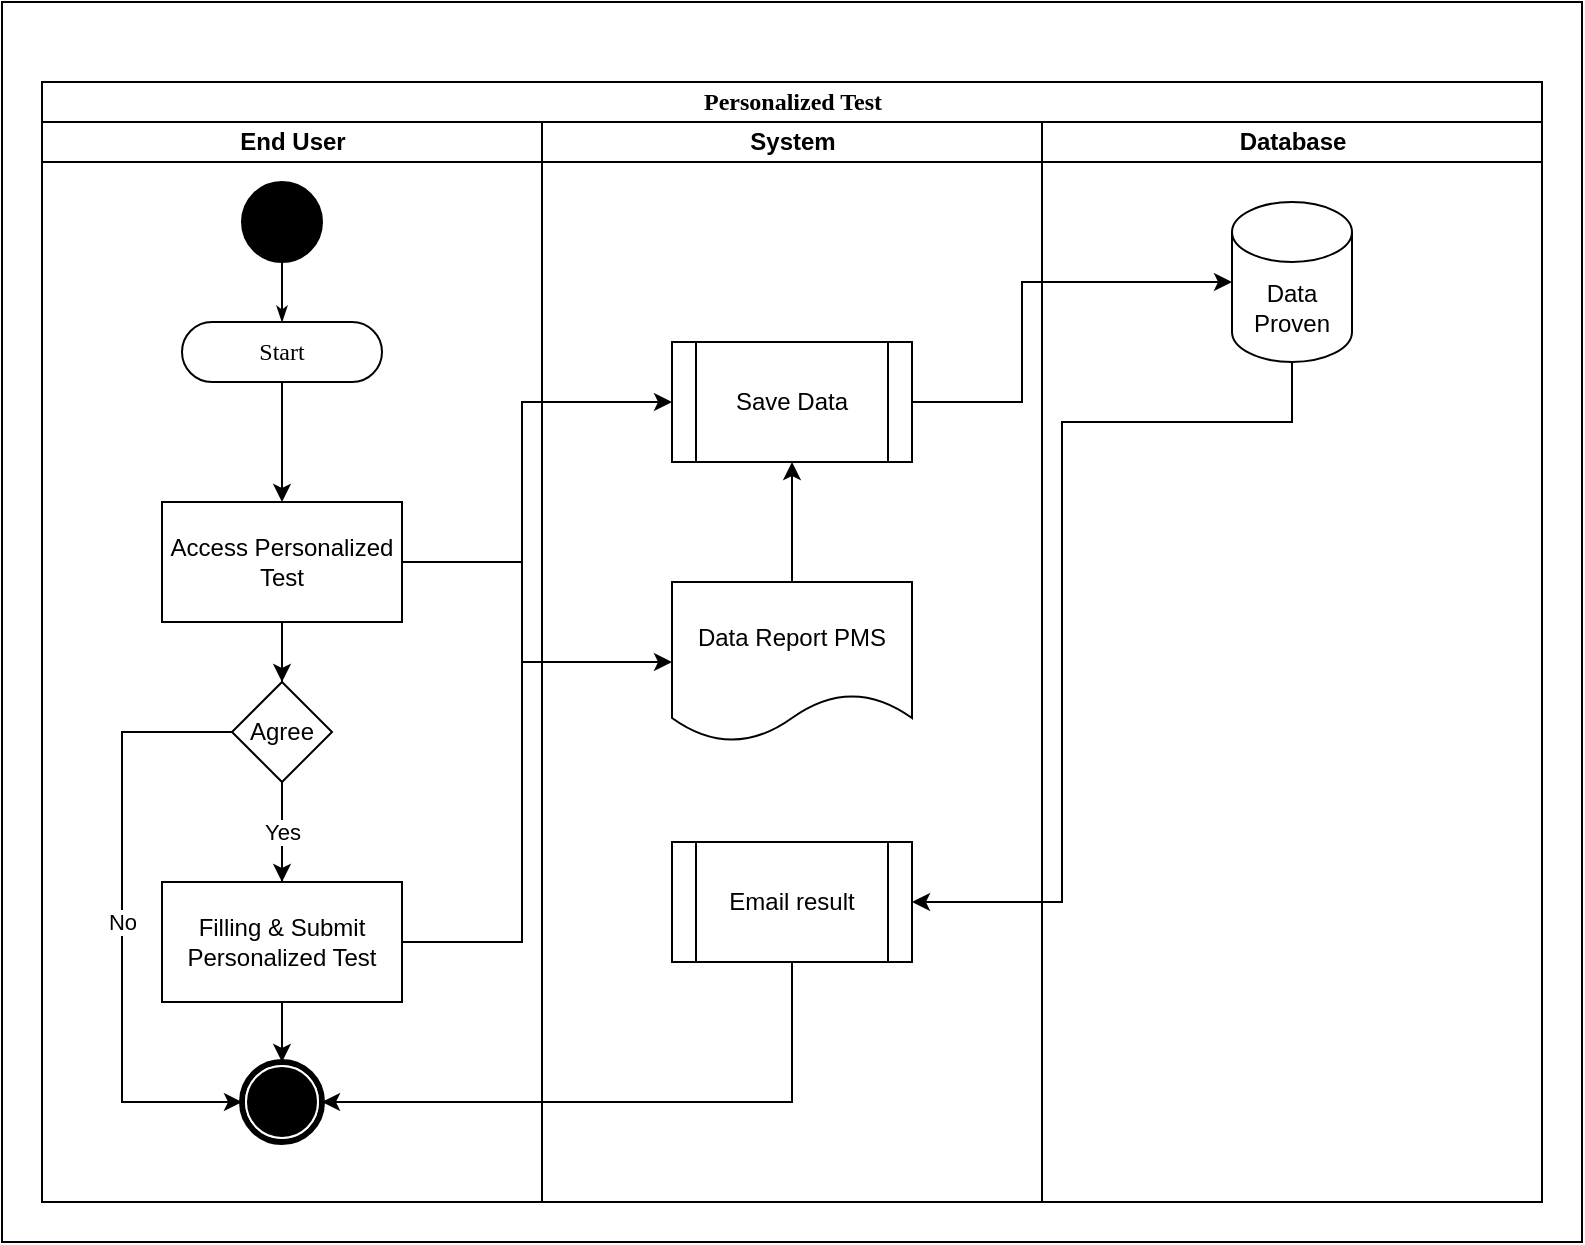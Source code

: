<mxfile version="24.4.14" type="github">
  <diagram name="Page-1" id="bXFa9twhduHelq8EIaQv">
    <mxGraphModel dx="794" dy="1514" grid="1" gridSize="10" guides="1" tooltips="1" connect="1" arrows="1" fold="1" page="1" pageScale="1" pageWidth="850" pageHeight="1100" math="0" shadow="0">
      <root>
        <mxCell id="0" />
        <mxCell id="1" parent="0" />
        <mxCell id="c-5NsFywNa8yXuCKP_xE-1" value="" style="rounded=0;whiteSpace=wrap;html=1;" vertex="1" parent="1">
          <mxGeometry x="20" y="-20" width="790" height="620" as="geometry" />
        </mxCell>
        <mxCell id="c-5NsFywNa8yXuCKP_xE-2" value="Personalized Test" style="swimlane;html=1;childLayout=stackLayout;startSize=20;rounded=0;shadow=0;comic=0;labelBackgroundColor=none;strokeWidth=1;fontFamily=Verdana;fontSize=12;align=center;" vertex="1" parent="1">
          <mxGeometry x="40" y="20" width="750" height="560" as="geometry" />
        </mxCell>
        <mxCell id="c-5NsFywNa8yXuCKP_xE-3" value="End User" style="swimlane;html=1;startSize=20;" vertex="1" parent="c-5NsFywNa8yXuCKP_xE-2">
          <mxGeometry y="20" width="250" height="540" as="geometry" />
        </mxCell>
        <mxCell id="c-5NsFywNa8yXuCKP_xE-4" value="" style="ellipse;whiteSpace=wrap;html=1;rounded=0;shadow=0;comic=0;labelBackgroundColor=none;strokeWidth=1;fillColor=#000000;fontFamily=Verdana;fontSize=12;align=center;" vertex="1" parent="c-5NsFywNa8yXuCKP_xE-3">
          <mxGeometry x="100" y="30" width="40" height="40" as="geometry" />
        </mxCell>
        <mxCell id="c-5NsFywNa8yXuCKP_xE-5" value="Start" style="rounded=1;whiteSpace=wrap;html=1;shadow=0;comic=0;labelBackgroundColor=none;strokeWidth=1;fontFamily=Verdana;fontSize=12;align=center;arcSize=50;" vertex="1" parent="c-5NsFywNa8yXuCKP_xE-3">
          <mxGeometry x="70" y="100" width="100" height="30" as="geometry" />
        </mxCell>
        <mxCell id="c-5NsFywNa8yXuCKP_xE-6" style="edgeStyle=orthogonalEdgeStyle;rounded=0;html=1;labelBackgroundColor=none;startArrow=none;startFill=0;startSize=5;endArrow=classicThin;endFill=1;endSize=5;jettySize=auto;orthogonalLoop=1;strokeWidth=1;fontFamily=Verdana;fontSize=12" edge="1" parent="c-5NsFywNa8yXuCKP_xE-3" source="c-5NsFywNa8yXuCKP_xE-4" target="c-5NsFywNa8yXuCKP_xE-5">
          <mxGeometry relative="1" as="geometry" />
        </mxCell>
        <mxCell id="c-5NsFywNa8yXuCKP_xE-7" value="" style="shape=mxgraph.bpmn.shape;html=1;verticalLabelPosition=bottom;labelBackgroundColor=#ffffff;verticalAlign=top;perimeter=ellipsePerimeter;outline=end;symbol=terminate;rounded=0;shadow=0;comic=0;strokeWidth=1;fontFamily=Verdana;fontSize=12;align=center;" vertex="1" parent="c-5NsFywNa8yXuCKP_xE-3">
          <mxGeometry x="100" y="470" width="40" height="40" as="geometry" />
        </mxCell>
        <mxCell id="c-5NsFywNa8yXuCKP_xE-9" value="Access Personalized Test" style="rounded=0;whiteSpace=wrap;html=1;" vertex="1" parent="c-5NsFywNa8yXuCKP_xE-3">
          <mxGeometry x="60" y="190" width="120" height="60" as="geometry" />
        </mxCell>
        <mxCell id="c-5NsFywNa8yXuCKP_xE-8" style="edgeStyle=orthogonalEdgeStyle;rounded=0;orthogonalLoop=1;jettySize=auto;html=1;exitX=0.5;exitY=1;exitDx=0;exitDy=0;" edge="1" parent="c-5NsFywNa8yXuCKP_xE-3" source="c-5NsFywNa8yXuCKP_xE-9" target="c-5NsFywNa8yXuCKP_xE-7">
          <mxGeometry relative="1" as="geometry" />
        </mxCell>
        <mxCell id="c-5NsFywNa8yXuCKP_xE-10" style="edgeStyle=orthogonalEdgeStyle;rounded=0;orthogonalLoop=1;jettySize=auto;html=1;exitX=0.5;exitY=1;exitDx=0;exitDy=0;" edge="1" parent="c-5NsFywNa8yXuCKP_xE-3" source="c-5NsFywNa8yXuCKP_xE-5" target="c-5NsFywNa8yXuCKP_xE-9">
          <mxGeometry relative="1" as="geometry" />
        </mxCell>
        <mxCell id="c-5NsFywNa8yXuCKP_xE-25" value="Yes" style="edgeStyle=orthogonalEdgeStyle;rounded=0;orthogonalLoop=1;jettySize=auto;html=1;exitX=0.5;exitY=1;exitDx=0;exitDy=0;" edge="1" parent="c-5NsFywNa8yXuCKP_xE-3" source="c-5NsFywNa8yXuCKP_xE-21" target="c-5NsFywNa8yXuCKP_xE-24">
          <mxGeometry relative="1" as="geometry" />
        </mxCell>
        <mxCell id="c-5NsFywNa8yXuCKP_xE-26" value="No" style="edgeStyle=orthogonalEdgeStyle;rounded=0;orthogonalLoop=1;jettySize=auto;html=1;exitX=0;exitY=0.5;exitDx=0;exitDy=0;entryX=0;entryY=0.5;entryDx=0;entryDy=0;" edge="1" parent="c-5NsFywNa8yXuCKP_xE-3" source="c-5NsFywNa8yXuCKP_xE-21" target="c-5NsFywNa8yXuCKP_xE-7">
          <mxGeometry relative="1" as="geometry">
            <Array as="points">
              <mxPoint x="40" y="305" />
              <mxPoint x="40" y="490" />
            </Array>
          </mxGeometry>
        </mxCell>
        <mxCell id="c-5NsFywNa8yXuCKP_xE-21" value="Agree" style="rhombus;whiteSpace=wrap;html=1;" vertex="1" parent="c-5NsFywNa8yXuCKP_xE-3">
          <mxGeometry x="95" y="280" width="50" height="50" as="geometry" />
        </mxCell>
        <mxCell id="c-5NsFywNa8yXuCKP_xE-22" style="edgeStyle=orthogonalEdgeStyle;rounded=0;orthogonalLoop=1;jettySize=auto;html=1;exitX=0.5;exitY=1;exitDx=0;exitDy=0;" edge="1" parent="c-5NsFywNa8yXuCKP_xE-3" source="c-5NsFywNa8yXuCKP_xE-9" target="c-5NsFywNa8yXuCKP_xE-21">
          <mxGeometry relative="1" as="geometry" />
        </mxCell>
        <mxCell id="c-5NsFywNa8yXuCKP_xE-24" value="Filling &amp;amp; Submit Personalized Test" style="rounded=0;whiteSpace=wrap;html=1;" vertex="1" parent="c-5NsFywNa8yXuCKP_xE-3">
          <mxGeometry x="60" y="380" width="120" height="60" as="geometry" />
        </mxCell>
        <mxCell id="c-5NsFywNa8yXuCKP_xE-11" value="System" style="swimlane;html=1;startSize=20;" vertex="1" parent="c-5NsFywNa8yXuCKP_xE-2">
          <mxGeometry x="250" y="20" width="250" height="540" as="geometry" />
        </mxCell>
        <mxCell id="c-5NsFywNa8yXuCKP_xE-12" value="Save Data " style="shape=process;whiteSpace=wrap;html=1;backgroundOutline=1;" vertex="1" parent="c-5NsFywNa8yXuCKP_xE-11">
          <mxGeometry x="65" y="110" width="120" height="60" as="geometry" />
        </mxCell>
        <mxCell id="c-5NsFywNa8yXuCKP_xE-13" value="Data Report PMS" style="shape=document;whiteSpace=wrap;html=1;boundedLbl=1;" vertex="1" parent="c-5NsFywNa8yXuCKP_xE-11">
          <mxGeometry x="65" y="230" width="120" height="80" as="geometry" />
        </mxCell>
        <mxCell id="c-5NsFywNa8yXuCKP_xE-14" style="edgeStyle=orthogonalEdgeStyle;rounded=0;orthogonalLoop=1;jettySize=auto;html=1;exitX=0.5;exitY=0;exitDx=0;exitDy=0;entryX=0.5;entryY=1;entryDx=0;entryDy=0;" edge="1" parent="c-5NsFywNa8yXuCKP_xE-11" source="c-5NsFywNa8yXuCKP_xE-13" target="c-5NsFywNa8yXuCKP_xE-12">
          <mxGeometry relative="1" as="geometry" />
        </mxCell>
        <mxCell id="c-5NsFywNa8yXuCKP_xE-29" value="Email result" style="shape=process;whiteSpace=wrap;html=1;backgroundOutline=1;" vertex="1" parent="c-5NsFywNa8yXuCKP_xE-11">
          <mxGeometry x="65" y="360" width="120" height="60" as="geometry" />
        </mxCell>
        <mxCell id="c-5NsFywNa8yXuCKP_xE-15" value="Database" style="swimlane;html=1;startSize=20;" vertex="1" parent="c-5NsFywNa8yXuCKP_xE-2">
          <mxGeometry x="500" y="20" width="250" height="540" as="geometry" />
        </mxCell>
        <mxCell id="c-5NsFywNa8yXuCKP_xE-17" value="Data Proven" style="shape=cylinder3;whiteSpace=wrap;html=1;boundedLbl=1;backgroundOutline=1;size=15;" vertex="1" parent="c-5NsFywNa8yXuCKP_xE-15">
          <mxGeometry x="95" y="40" width="60" height="80" as="geometry" />
        </mxCell>
        <mxCell id="c-5NsFywNa8yXuCKP_xE-18" style="edgeStyle=orthogonalEdgeStyle;rounded=0;orthogonalLoop=1;jettySize=auto;html=1;exitX=1;exitY=0.5;exitDx=0;exitDy=0;" edge="1" parent="c-5NsFywNa8yXuCKP_xE-2" source="c-5NsFywNa8yXuCKP_xE-12" target="c-5NsFywNa8yXuCKP_xE-17">
          <mxGeometry relative="1" as="geometry">
            <Array as="points">
              <mxPoint x="490" y="160" />
              <mxPoint x="490" y="100" />
            </Array>
          </mxGeometry>
        </mxCell>
        <mxCell id="c-5NsFywNa8yXuCKP_xE-28" style="edgeStyle=orthogonalEdgeStyle;rounded=0;orthogonalLoop=1;jettySize=auto;html=1;exitX=1;exitY=0.5;exitDx=0;exitDy=0;entryX=0;entryY=0.5;entryDx=0;entryDy=0;" edge="1" parent="c-5NsFywNa8yXuCKP_xE-2" source="c-5NsFywNa8yXuCKP_xE-24" target="c-5NsFywNa8yXuCKP_xE-12">
          <mxGeometry relative="1" as="geometry">
            <Array as="points">
              <mxPoint x="240" y="430" />
              <mxPoint x="240" y="160" />
            </Array>
          </mxGeometry>
        </mxCell>
        <mxCell id="c-5NsFywNa8yXuCKP_xE-31" style="edgeStyle=orthogonalEdgeStyle;rounded=0;orthogonalLoop=1;jettySize=auto;html=1;exitX=0.5;exitY=1;exitDx=0;exitDy=0;entryX=1;entryY=0.5;entryDx=0;entryDy=0;" edge="1" parent="c-5NsFywNa8yXuCKP_xE-2" source="c-5NsFywNa8yXuCKP_xE-29" target="c-5NsFywNa8yXuCKP_xE-7">
          <mxGeometry relative="1" as="geometry" />
        </mxCell>
        <mxCell id="c-5NsFywNa8yXuCKP_xE-20" style="edgeStyle=orthogonalEdgeStyle;rounded=0;orthogonalLoop=1;jettySize=auto;html=1;exitX=1;exitY=0.5;exitDx=0;exitDy=0;entryX=0;entryY=0.5;entryDx=0;entryDy=0;" edge="1" parent="c-5NsFywNa8yXuCKP_xE-2" source="c-5NsFywNa8yXuCKP_xE-9" target="c-5NsFywNa8yXuCKP_xE-13">
          <mxGeometry relative="1" as="geometry">
            <Array as="points">
              <mxPoint x="240" y="240" />
              <mxPoint x="240" y="290" />
            </Array>
          </mxGeometry>
        </mxCell>
        <mxCell id="c-5NsFywNa8yXuCKP_xE-32" style="edgeStyle=orthogonalEdgeStyle;rounded=0;orthogonalLoop=1;jettySize=auto;html=1;exitX=0.5;exitY=1;exitDx=0;exitDy=0;exitPerimeter=0;entryX=1;entryY=0.5;entryDx=0;entryDy=0;" edge="1" parent="c-5NsFywNa8yXuCKP_xE-2" source="c-5NsFywNa8yXuCKP_xE-17" target="c-5NsFywNa8yXuCKP_xE-29">
          <mxGeometry relative="1" as="geometry">
            <Array as="points">
              <mxPoint x="625" y="170" />
              <mxPoint x="510" y="170" />
              <mxPoint x="510" y="410" />
            </Array>
          </mxGeometry>
        </mxCell>
      </root>
    </mxGraphModel>
  </diagram>
</mxfile>
